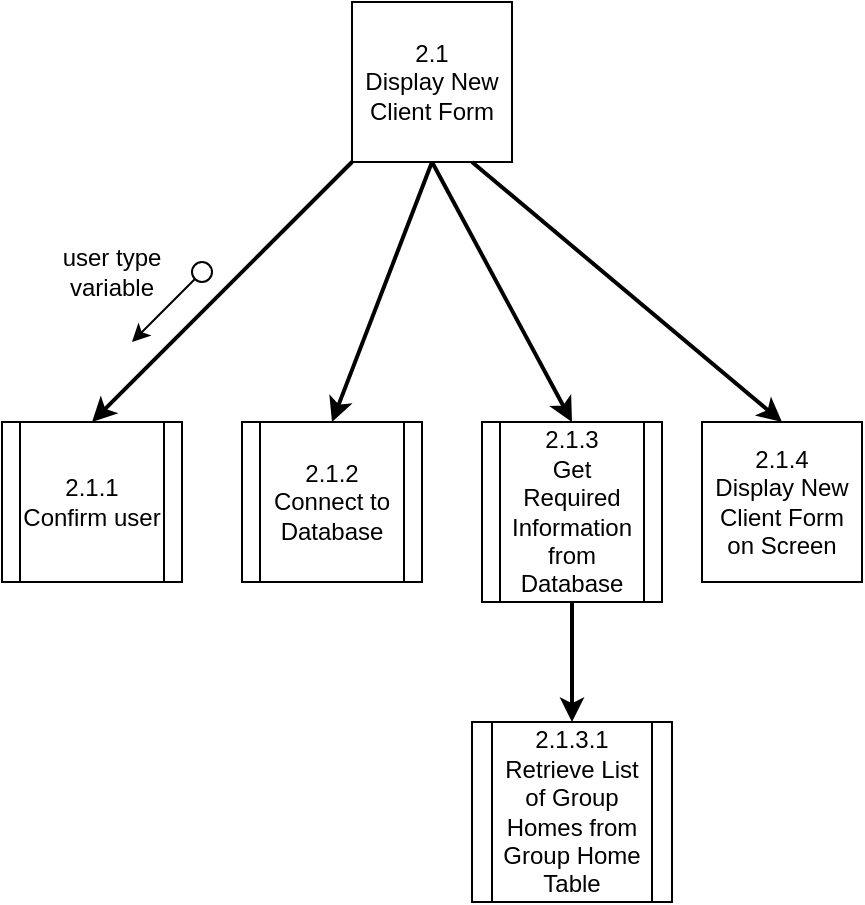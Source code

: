 <mxfile version="12.7.0" type="github" pages="2">
  <diagram id="vJPUer5MD2CjxXL3Lmdu" name="2.1: Display New Client Form">
    <mxGraphModel dx="700" dy="748" grid="1" gridSize="10" guides="1" tooltips="1" connect="1" arrows="1" fold="1" page="1" pageScale="1" pageWidth="850" pageHeight="1100" math="0" shadow="0">
      <root>
        <mxCell id="0"/>
        <mxCell id="1" parent="0"/>
        <mxCell id="J3k24d4XHYHLtLyoWLFU-1" value="2.1&lt;br&gt;Display New Client Form" style="whiteSpace=wrap;html=1;aspect=fixed;" parent="1" vertex="1">
          <mxGeometry x="350" y="50" width="80" height="80" as="geometry"/>
        </mxCell>
        <mxCell id="J3k24d4XHYHLtLyoWLFU-3" value="2.1.4&lt;br&gt;Display New Client Form on Screen" style="whiteSpace=wrap;html=1;aspect=fixed;" parent="1" vertex="1">
          <mxGeometry x="525" y="260" width="80" height="80" as="geometry"/>
        </mxCell>
        <mxCell id="J3k24d4XHYHLtLyoWLFU-5" value="" style="endArrow=classic;html=1;exitX=0.75;exitY=1;exitDx=0;exitDy=0;strokeWidth=2;entryX=0.5;entryY=0;entryDx=0;entryDy=0;" parent="1" source="J3k24d4XHYHLtLyoWLFU-1" target="J3k24d4XHYHLtLyoWLFU-3" edge="1">
          <mxGeometry width="50" height="50" relative="1" as="geometry">
            <mxPoint x="490" y="220" as="sourcePoint"/>
            <mxPoint x="515" y="250" as="targetPoint"/>
          </mxGeometry>
        </mxCell>
        <mxCell id="J3k24d4XHYHLtLyoWLFU-18" value="" style="endArrow=classic;html=1;strokeWidth=2;entryX=0.5;entryY=0;entryDx=0;entryDy=0;exitX=0.5;exitY=1;exitDx=0;exitDy=0;" parent="1" source="J3k24d4XHYHLtLyoWLFU-1" target="J3k24d4XHYHLtLyoWLFU-21" edge="1">
          <mxGeometry width="50" height="50" relative="1" as="geometry">
            <mxPoint x="410" y="130" as="sourcePoint"/>
            <mxPoint x="450" y="250" as="targetPoint"/>
          </mxGeometry>
        </mxCell>
        <mxCell id="J3k24d4XHYHLtLyoWLFU-19" value="2.1.3.1&lt;br&gt;Retrieve List of Group Homes from Group Home Table" style="shape=process;whiteSpace=wrap;html=1;backgroundOutline=1;" parent="1" vertex="1">
          <mxGeometry x="410" y="410" width="100" height="90" as="geometry"/>
        </mxCell>
        <mxCell id="J3k24d4XHYHLtLyoWLFU-20" value="" style="endArrow=classic;html=1;strokeWidth=2;entryX=0.5;entryY=0;entryDx=0;entryDy=0;exitX=0.5;exitY=1;exitDx=0;exitDy=0;" parent="1" source="J3k24d4XHYHLtLyoWLFU-21" target="J3k24d4XHYHLtLyoWLFU-19" edge="1">
          <mxGeometry width="50" height="50" relative="1" as="geometry">
            <mxPoint x="450" y="340" as="sourcePoint"/>
            <mxPoint x="555" y="432.5" as="targetPoint"/>
          </mxGeometry>
        </mxCell>
        <mxCell id="J3k24d4XHYHLtLyoWLFU-21" value="2.1.3&lt;br&gt;Get Required Information from Database" style="shape=process;whiteSpace=wrap;html=1;backgroundOutline=1;" parent="1" vertex="1">
          <mxGeometry x="415" y="260" width="90" height="90" as="geometry"/>
        </mxCell>
        <mxCell id="J3k24d4XHYHLtLyoWLFU-24" value="2.1.2&lt;br&gt;Connect to Database" style="shape=process;whiteSpace=wrap;html=1;backgroundOutline=1;" parent="1" vertex="1">
          <mxGeometry x="295" y="260" width="90" height="80" as="geometry"/>
        </mxCell>
        <mxCell id="J3k24d4XHYHLtLyoWLFU-25" value="" style="endArrow=classic;html=1;strokeWidth=2;entryX=0.5;entryY=0;entryDx=0;entryDy=0;exitX=0.5;exitY=1;exitDx=0;exitDy=0;" parent="1" source="J3k24d4XHYHLtLyoWLFU-1" target="J3k24d4XHYHLtLyoWLFU-24" edge="1">
          <mxGeometry width="50" height="50" relative="1" as="geometry">
            <mxPoint x="307.5" y="130" as="sourcePoint"/>
            <mxPoint x="472.5" y="250" as="targetPoint"/>
          </mxGeometry>
        </mxCell>
        <mxCell id="L90MoupS-Xo4SK0wd8p--1" value="2.1.1&lt;br&gt;Confirm user" style="shape=process;whiteSpace=wrap;html=1;backgroundOutline=1;" vertex="1" parent="1">
          <mxGeometry x="175" y="260" width="90" height="80" as="geometry"/>
        </mxCell>
        <mxCell id="L90MoupS-Xo4SK0wd8p--2" value="" style="endArrow=classic;html=1;strokeWidth=2;entryX=0.5;entryY=0;entryDx=0;entryDy=0;exitX=0;exitY=1;exitDx=0;exitDy=0;" edge="1" parent="1" source="J3k24d4XHYHLtLyoWLFU-1" target="L90MoupS-Xo4SK0wd8p--1">
          <mxGeometry width="50" height="50" relative="1" as="geometry">
            <mxPoint x="350" y="130" as="sourcePoint"/>
            <mxPoint x="405" y="250" as="targetPoint"/>
          </mxGeometry>
        </mxCell>
        <mxCell id="FfGg4vnx21Kcao45wOE4-1" value="" style="endArrow=classic;html=1;exitX=0;exitY=1;exitDx=0;exitDy=0;" edge="1" parent="1" source="FfGg4vnx21Kcao45wOE4-2">
          <mxGeometry width="50" height="50" relative="1" as="geometry">
            <mxPoint x="260" y="280" as="sourcePoint"/>
            <mxPoint x="240" y="220" as="targetPoint"/>
          </mxGeometry>
        </mxCell>
        <mxCell id="FfGg4vnx21Kcao45wOE4-2" value="" style="ellipse;whiteSpace=wrap;html=1;aspect=fixed;fillColor=#FFFFFF;" vertex="1" parent="1">
          <mxGeometry x="270" y="180" width="10" height="10" as="geometry"/>
        </mxCell>
        <mxCell id="FfGg4vnx21Kcao45wOE4-9" value="user type variable" style="text;html=1;strokeColor=none;fillColor=none;align=center;verticalAlign=middle;whiteSpace=wrap;rounded=0;" vertex="1" parent="1">
          <mxGeometry x="200" y="175" width="60" height="20" as="geometry"/>
        </mxCell>
      </root>
    </mxGraphModel>
  </diagram>
  <diagram id="nISazEQw0b3gAjmlYJ5J" name="2.2: Add Client Info to Client Table">
    <mxGraphModel dx="700" dy="748" grid="1" gridSize="10" guides="1" tooltips="1" connect="1" arrows="1" fold="1" page="1" pageScale="1" pageWidth="850" pageHeight="1100" math="0" shadow="0">
      <root>
        <mxCell id="TApKO4t_a85Z9XOLjcWy-0"/>
        <mxCell id="TApKO4t_a85Z9XOLjcWy-1" parent="TApKO4t_a85Z9XOLjcWy-0"/>
        <mxCell id="TApKO4t_a85Z9XOLjcWy-2" value="2.2&lt;br&gt;Add Client Info Into&amp;nbsp; Client Table" style="whiteSpace=wrap;html=1;aspect=fixed;" parent="TApKO4t_a85Z9XOLjcWy-1" vertex="1">
          <mxGeometry x="420" y="70" width="80" height="80" as="geometry"/>
        </mxCell>
        <mxCell id="TApKO4t_a85Z9XOLjcWy-3" value="" style="endArrow=classic;html=1;exitX=0.25;exitY=1;exitDx=0;exitDy=0;entryX=0.5;entryY=0;entryDx=0;entryDy=0;strokeWidth=2;" parent="TApKO4t_a85Z9XOLjcWy-1" source="TApKO4t_a85Z9XOLjcWy-2" target="TApKO4t_a85Z9XOLjcWy-4" edge="1">
          <mxGeometry width="50" height="50" relative="1" as="geometry">
            <mxPoint x="310" y="190" as="sourcePoint"/>
            <mxPoint x="160" y="270" as="targetPoint"/>
          </mxGeometry>
        </mxCell>
        <mxCell id="TApKO4t_a85Z9XOLjcWy-4" value="&lt;span style=&quot;white-space: normal&quot;&gt;2.2.1&lt;br&gt;&lt;/span&gt;Retrieve Submitted Form Data" style="shape=process;whiteSpace=wrap;html=1;backgroundOutline=1;" parent="TApKO4t_a85Z9XOLjcWy-1" vertex="1">
          <mxGeometry x="280" y="270" width="90" height="80" as="geometry"/>
        </mxCell>
        <mxCell id="TApKO4t_a85Z9XOLjcWy-5" value="&lt;span style=&quot;white-space: normal&quot;&gt;2.2.2&lt;br&gt;&lt;/span&gt;Verify Submitted Form Data" style="shape=process;whiteSpace=wrap;html=1;backgroundOutline=1;" parent="TApKO4t_a85Z9XOLjcWy-1" vertex="1">
          <mxGeometry x="415" y="270" width="90" height="80" as="geometry"/>
        </mxCell>
        <mxCell id="TApKO4t_a85Z9XOLjcWy-6" value="" style="endArrow=classic;html=1;exitX=0.5;exitY=1;exitDx=0;exitDy=0;entryX=0.5;entryY=0;entryDx=0;entryDy=0;strokeWidth=2;" parent="TApKO4t_a85Z9XOLjcWy-1" source="TApKO4t_a85Z9XOLjcWy-2" target="TApKO4t_a85Z9XOLjcWy-5" edge="1">
          <mxGeometry width="50" height="50" relative="1" as="geometry">
            <mxPoint x="467.5" y="170" as="sourcePoint"/>
            <mxPoint x="262.5" y="290" as="targetPoint"/>
          </mxGeometry>
        </mxCell>
        <mxCell id="TApKO4t_a85Z9XOLjcWy-7" value="" style="endArrow=classic;html=1;strokeWidth=2;entryX=0.5;entryY=0;entryDx=0;entryDy=0;exitX=0.75;exitY=1;exitDx=0;exitDy=0;" parent="TApKO4t_a85Z9XOLjcWy-1" source="TApKO4t_a85Z9XOLjcWy-2" target="TApKO4t_a85Z9XOLjcWy-8" edge="1">
          <mxGeometry width="50" height="50" relative="1" as="geometry">
            <mxPoint x="480" y="130" as="sourcePoint"/>
            <mxPoint x="560" y="270" as="targetPoint"/>
          </mxGeometry>
        </mxCell>
        <mxCell id="TApKO4t_a85Z9XOLjcWy-8" value="2.2.3&lt;br&gt;Insert Submitted Form Data Into Client Table" style="whiteSpace=wrap;html=1;aspect=fixed;" parent="TApKO4t_a85Z9XOLjcWy-1" vertex="1">
          <mxGeometry x="550" y="270" width="90" height="90" as="geometry"/>
        </mxCell>
        <mxCell id="TApKO4t_a85Z9XOLjcWy-9" value="" style="endArrow=classic;html=1;curved=1;" parent="TApKO4t_a85Z9XOLjcWy-1" edge="1">
          <mxGeometry width="50" height="50" relative="1" as="geometry">
            <mxPoint x="455" y="150.0" as="sourcePoint"/>
            <mxPoint x="430" y="150" as="targetPoint"/>
            <Array as="points">
              <mxPoint x="490" y="160"/>
              <mxPoint x="470" y="180"/>
              <mxPoint x="410" y="180"/>
              <mxPoint x="400" y="160"/>
            </Array>
          </mxGeometry>
        </mxCell>
      </root>
    </mxGraphModel>
  </diagram>
</mxfile>
